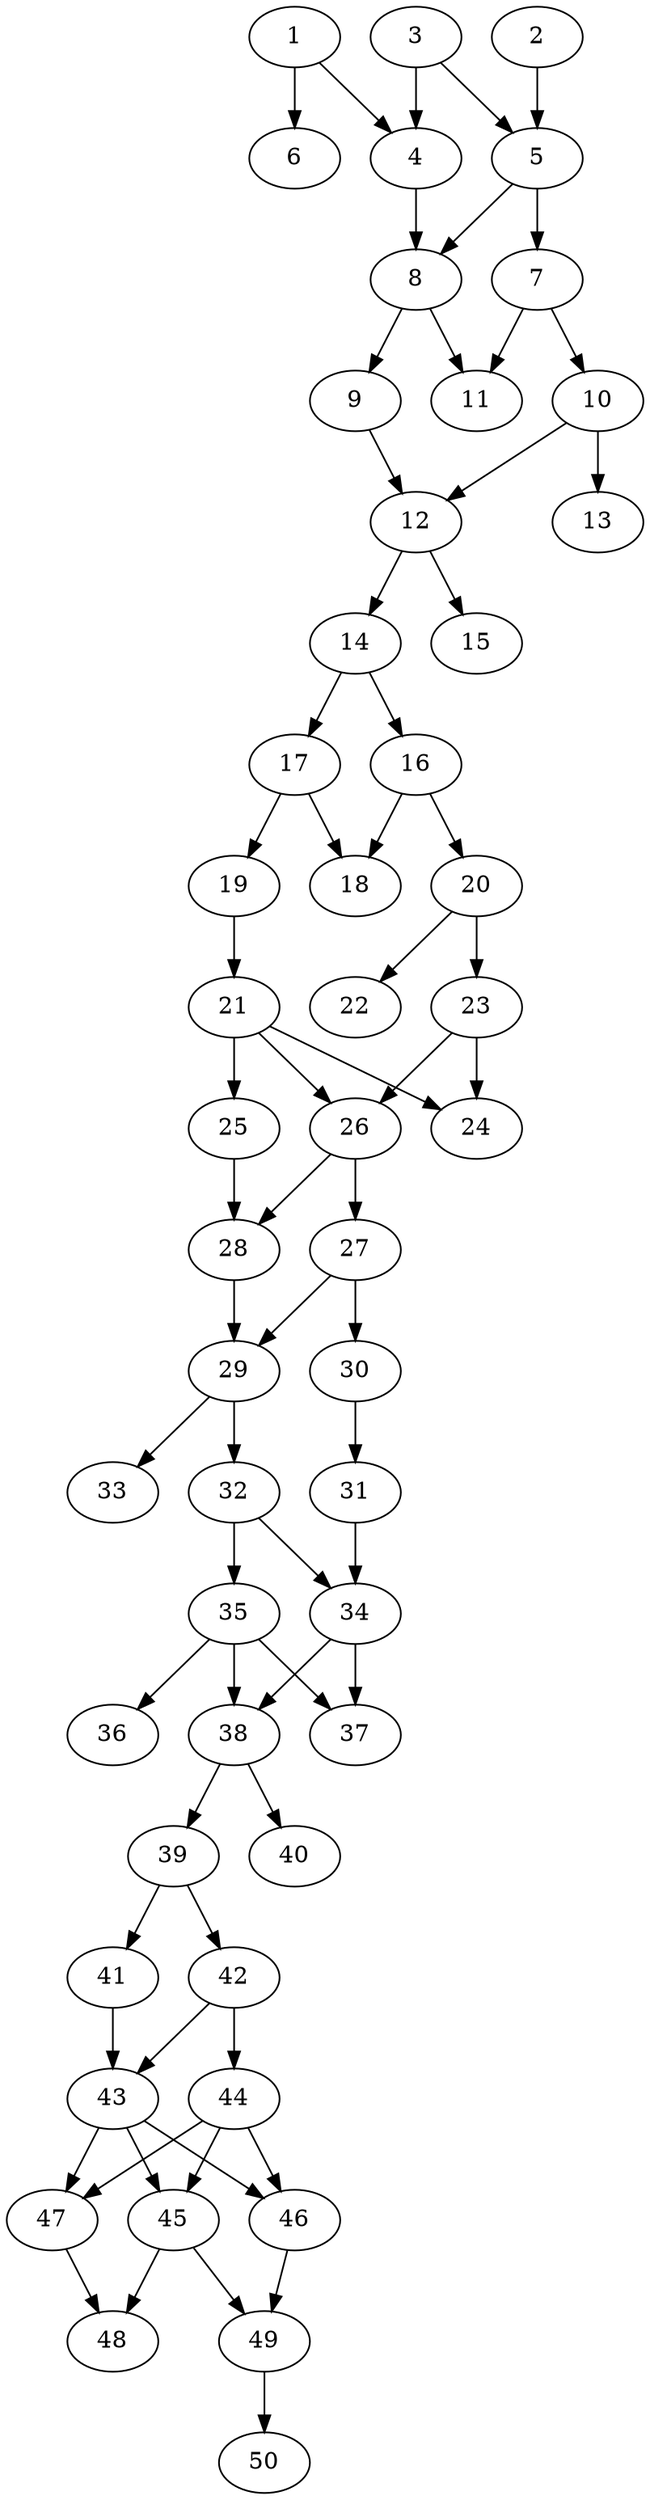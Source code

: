 // DAG automatically generated by daggen at Thu Oct  3 14:07:58 2019
// ./daggen --dot -n 50 --ccr 0.5 --fat 0.3 --regular 0.9 --density 0.6 --mindata 5242880 --maxdata 52428800 
digraph G {
  1 [size="95473664", alpha="0.01", expect_size="47736832"] 
  1 -> 4 [size ="47736832"]
  1 -> 6 [size ="47736832"]
  2 [size="89964544", alpha="0.10", expect_size="44982272"] 
  2 -> 5 [size ="44982272"]
  3 [size="13891584", alpha="0.17", expect_size="6945792"] 
  3 -> 4 [size ="6945792"]
  3 -> 5 [size ="6945792"]
  4 [size="104335360", alpha="0.08", expect_size="52167680"] 
  4 -> 8 [size ="52167680"]
  5 [size="52011008", alpha="0.12", expect_size="26005504"] 
  5 -> 7 [size ="26005504"]
  5 -> 8 [size ="26005504"]
  6 [size="75548672", alpha="0.08", expect_size="37774336"] 
  7 [size="30803968", alpha="0.18", expect_size="15401984"] 
  7 -> 10 [size ="15401984"]
  7 -> 11 [size ="15401984"]
  8 [size="56078336", alpha="0.08", expect_size="28039168"] 
  8 -> 9 [size ="28039168"]
  8 -> 11 [size ="28039168"]
  9 [size="37081088", alpha="0.13", expect_size="18540544"] 
  9 -> 12 [size ="18540544"]
  10 [size="45971456", alpha="0.15", expect_size="22985728"] 
  10 -> 12 [size ="22985728"]
  10 -> 13 [size ="22985728"]
  11 [size="68929536", alpha="0.01", expect_size="34464768"] 
  12 [size="73547776", alpha="0.17", expect_size="36773888"] 
  12 -> 14 [size ="36773888"]
  12 -> 15 [size ="36773888"]
  13 [size="26327040", alpha="0.02", expect_size="13163520"] 
  14 [size="14004224", alpha="0.04", expect_size="7002112"] 
  14 -> 16 [size ="7002112"]
  14 -> 17 [size ="7002112"]
  15 [size="50817024", alpha="0.18", expect_size="25408512"] 
  16 [size="12574720", alpha="0.19", expect_size="6287360"] 
  16 -> 18 [size ="6287360"]
  16 -> 20 [size ="6287360"]
  17 [size="51873792", alpha="0.16", expect_size="25936896"] 
  17 -> 18 [size ="25936896"]
  17 -> 19 [size ="25936896"]
  18 [size="42416128", alpha="0.08", expect_size="21208064"] 
  19 [size="79839232", alpha="0.00", expect_size="39919616"] 
  19 -> 21 [size ="39919616"]
  20 [size="46284800", alpha="0.09", expect_size="23142400"] 
  20 -> 22 [size ="23142400"]
  20 -> 23 [size ="23142400"]
  21 [size="24451072", alpha="0.16", expect_size="12225536"] 
  21 -> 24 [size ="12225536"]
  21 -> 25 [size ="12225536"]
  21 -> 26 [size ="12225536"]
  22 [size="26955776", alpha="0.20", expect_size="13477888"] 
  23 [size="10991616", alpha="0.04", expect_size="5495808"] 
  23 -> 24 [size ="5495808"]
  23 -> 26 [size ="5495808"]
  24 [size="21399552", alpha="0.09", expect_size="10699776"] 
  25 [size="39370752", alpha="0.02", expect_size="19685376"] 
  25 -> 28 [size ="19685376"]
  26 [size="32172032", alpha="0.09", expect_size="16086016"] 
  26 -> 27 [size ="16086016"]
  26 -> 28 [size ="16086016"]
  27 [size="26636288", alpha="0.00", expect_size="13318144"] 
  27 -> 29 [size ="13318144"]
  27 -> 30 [size ="13318144"]
  28 [size="101664768", alpha="0.01", expect_size="50832384"] 
  28 -> 29 [size ="50832384"]
  29 [size="43034624", alpha="0.08", expect_size="21517312"] 
  29 -> 32 [size ="21517312"]
  29 -> 33 [size ="21517312"]
  30 [size="43091968", alpha="0.02", expect_size="21545984"] 
  30 -> 31 [size ="21545984"]
  31 [size="85460992", alpha="0.09", expect_size="42730496"] 
  31 -> 34 [size ="42730496"]
  32 [size="66387968", alpha="0.09", expect_size="33193984"] 
  32 -> 34 [size ="33193984"]
  32 -> 35 [size ="33193984"]
  33 [size="65353728", alpha="0.12", expect_size="32676864"] 
  34 [size="85766144", alpha="0.16", expect_size="42883072"] 
  34 -> 37 [size ="42883072"]
  34 -> 38 [size ="42883072"]
  35 [size="32731136", alpha="0.08", expect_size="16365568"] 
  35 -> 36 [size ="16365568"]
  35 -> 37 [size ="16365568"]
  35 -> 38 [size ="16365568"]
  36 [size="42149888", alpha="0.01", expect_size="21074944"] 
  37 [size="84713472", alpha="0.03", expect_size="42356736"] 
  38 [size="86366208", alpha="0.12", expect_size="43183104"] 
  38 -> 39 [size ="43183104"]
  38 -> 40 [size ="43183104"]
  39 [size="92706816", alpha="0.15", expect_size="46353408"] 
  39 -> 41 [size ="46353408"]
  39 -> 42 [size ="46353408"]
  40 [size="35954688", alpha="0.06", expect_size="17977344"] 
  41 [size="45969408", alpha="0.19", expect_size="22984704"] 
  41 -> 43 [size ="22984704"]
  42 [size="86824960", alpha="0.17", expect_size="43412480"] 
  42 -> 43 [size ="43412480"]
  42 -> 44 [size ="43412480"]
  43 [size="32841728", alpha="0.14", expect_size="16420864"] 
  43 -> 45 [size ="16420864"]
  43 -> 46 [size ="16420864"]
  43 -> 47 [size ="16420864"]
  44 [size="88604672", alpha="0.14", expect_size="44302336"] 
  44 -> 45 [size ="44302336"]
  44 -> 46 [size ="44302336"]
  44 -> 47 [size ="44302336"]
  45 [size="68890624", alpha="0.20", expect_size="34445312"] 
  45 -> 48 [size ="34445312"]
  45 -> 49 [size ="34445312"]
  46 [size="14032896", alpha="0.10", expect_size="7016448"] 
  46 -> 49 [size ="7016448"]
  47 [size="20492288", alpha="0.04", expect_size="10246144"] 
  47 -> 48 [size ="10246144"]
  48 [size="35287040", alpha="0.17", expect_size="17643520"] 
  49 [size="90349568", alpha="0.17", expect_size="45174784"] 
  49 -> 50 [size ="45174784"]
  50 [size="66289664", alpha="0.04", expect_size="33144832"] 
}
